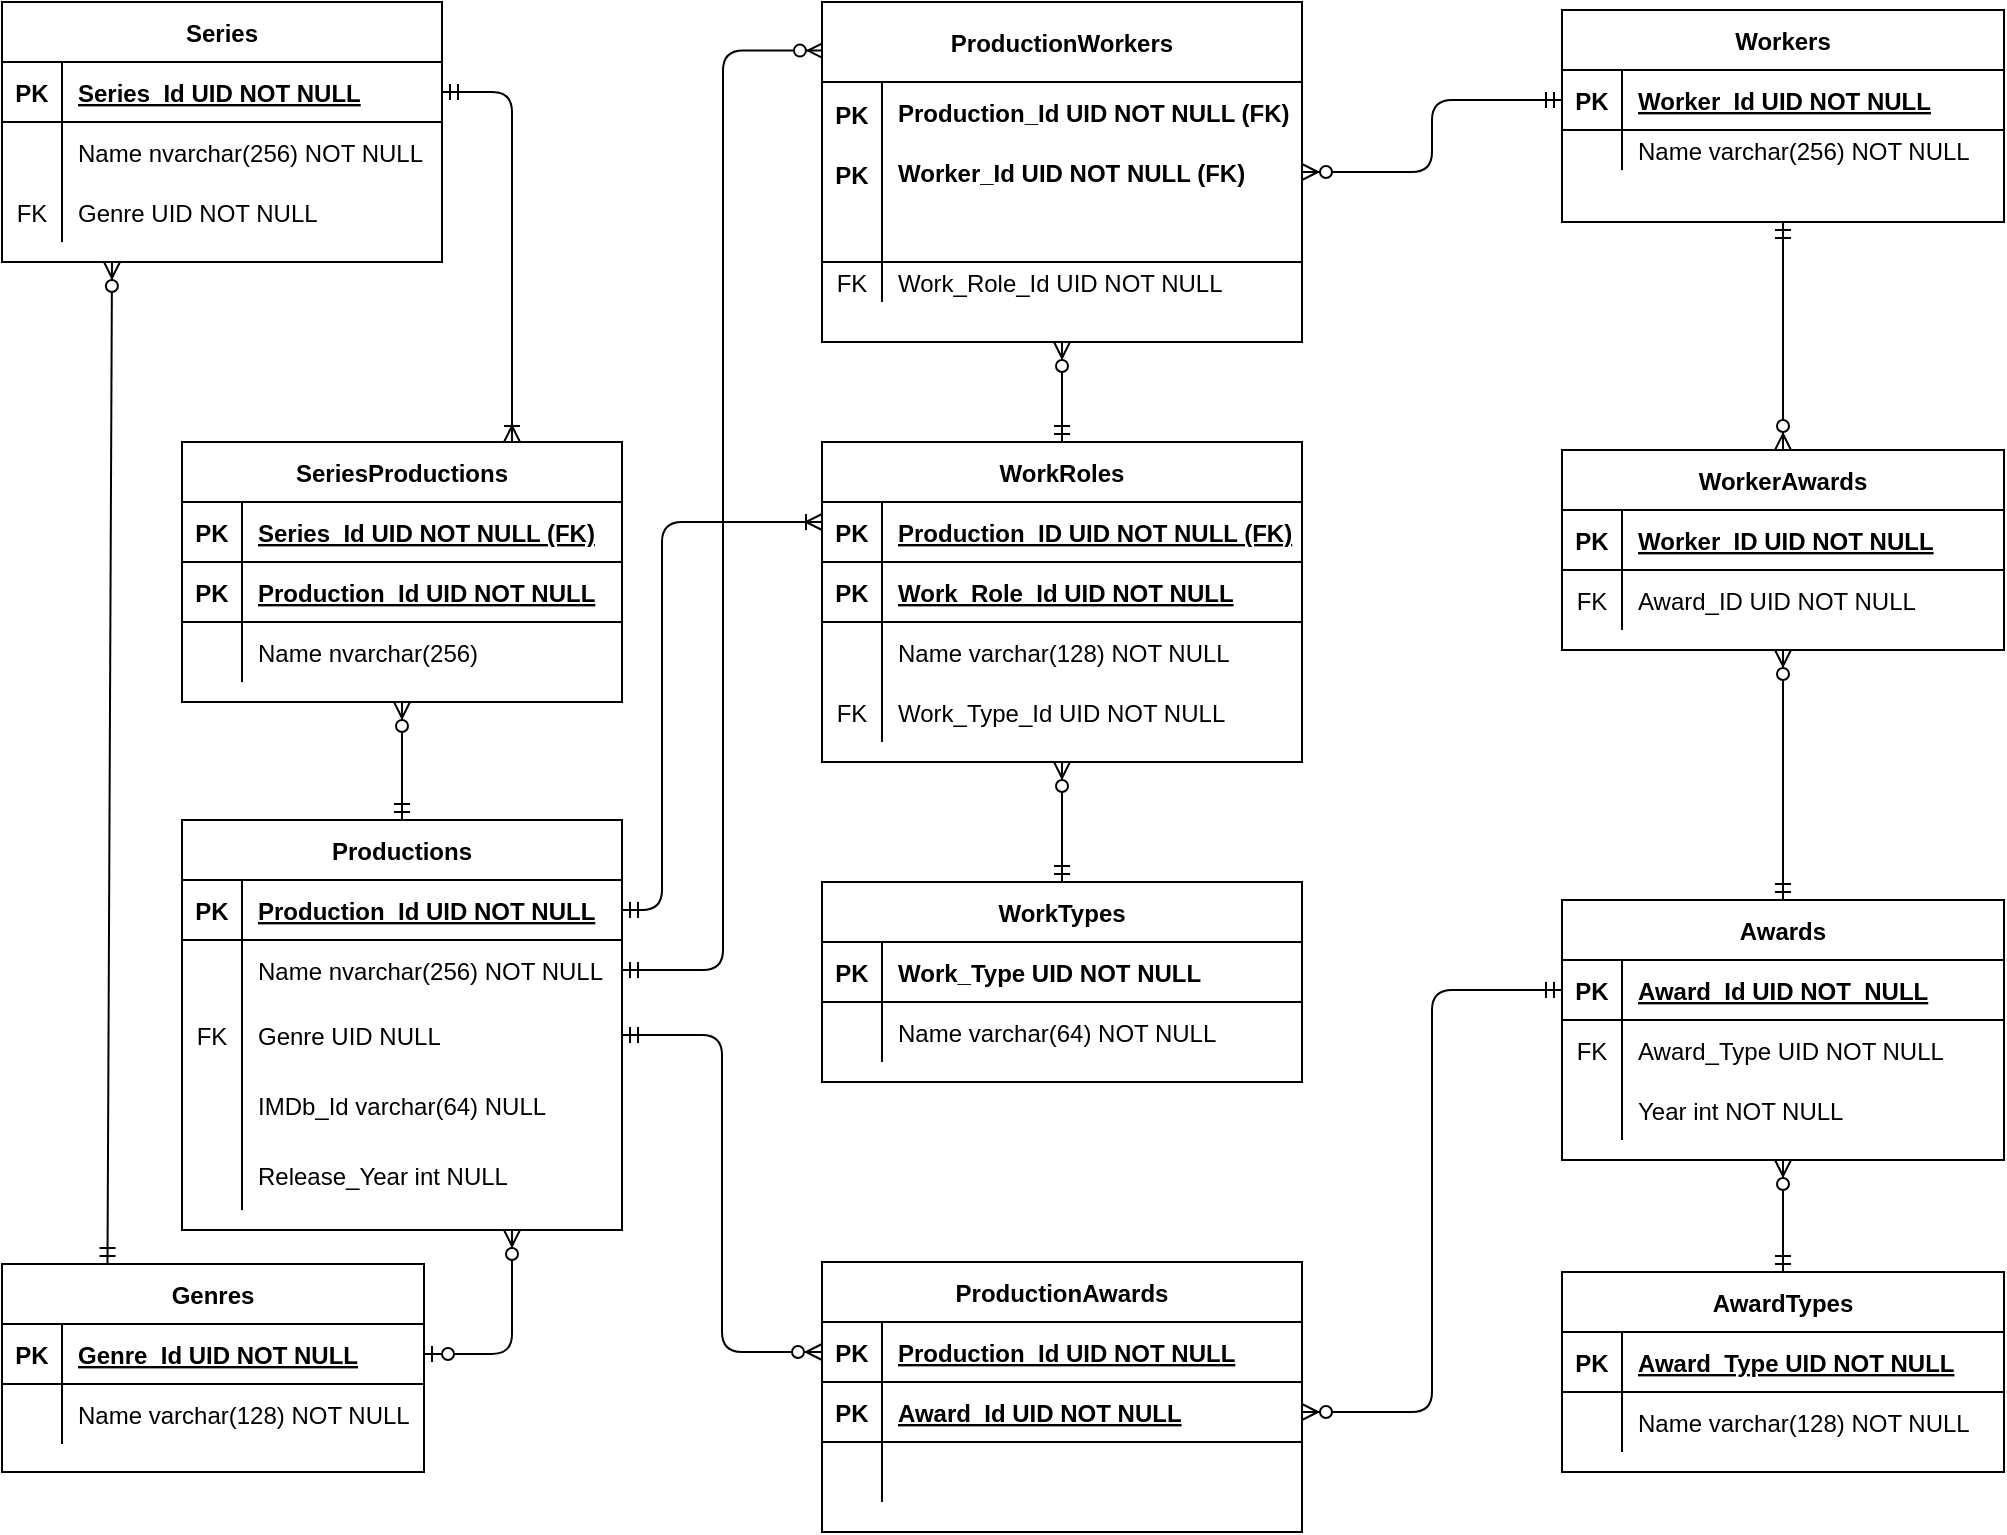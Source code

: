 <mxfile version="14.6.6" type="device"><diagram id="R2lEEEUBdFMjLlhIrx00" name="Page-1"><mxGraphModel dx="2102" dy="1565" grid="1" gridSize="10" guides="1" tooltips="1" connect="1" arrows="1" fold="1" page="1" pageScale="1" pageWidth="1100" pageHeight="850" math="0" shadow="0" extFonts="Permanent Marker^https://fonts.googleapis.com/css?family=Permanent+Marker"><root><mxCell id="0"/><mxCell id="1" parent="0"/><mxCell id="TgD981kMTuh3crbagjKc-115" value="" style="edgeStyle=elbowEdgeStyle;fontSize=12;html=1;endArrow=ERzeroToMany;startArrow=ERmandOne;entryX=0;entryY=0.5;entryDx=0;entryDy=0;exitX=1;exitY=0.5;exitDx=0;exitDy=0;" parent="1" source="su5juvThF56IEnqi9XUk-22" target="su5juvThF56IEnqi9XUk-52" edge="1"><mxGeometry width="100" height="100" relative="1" as="geometry"><mxPoint x="-710" y="-220" as="sourcePoint"/><mxPoint x="-610" y="-320" as="targetPoint"/><Array as="points"><mxPoint x="-690" y="-190"/></Array></mxGeometry></mxCell><mxCell id="TgD981kMTuh3crbagjKc-126" value="" style="edgeStyle=elbowEdgeStyle;fontSize=12;html=1;endArrow=ERzeroToMany;startArrow=ERmandOne;entryX=1;entryY=0.5;entryDx=0;entryDy=0;exitX=0;exitY=0.5;exitDx=0;exitDy=0;" parent="1" source="su5juvThF56IEnqi9XUk-100" target="su5juvThF56IEnqi9XUk-37" edge="1"><mxGeometry width="100" height="100" relative="1" as="geometry"><mxPoint x="-630" y="-330" as="sourcePoint"/><mxPoint x="-530" y="-430" as="targetPoint"/></mxGeometry></mxCell><mxCell id="TgD981kMTuh3crbagjKc-133" value="" style="edgeStyle=elbowEdgeStyle;fontSize=12;html=1;endArrow=ERzeroToMany;startArrow=ERmandOne;exitX=1;exitY=0.5;exitDx=0;exitDy=0;entryX=0.004;entryY=0.143;entryDx=0;entryDy=0;entryPerimeter=0;" parent="1" source="su5juvThF56IEnqi9XUk-19" target="su5juvThF56IEnqi9XUk-30" edge="1"><mxGeometry width="100" height="100" relative="1" as="geometry"><mxPoint x="-720" y="-380" as="sourcePoint"/><mxPoint x="-540" y="-730" as="targetPoint"/></mxGeometry></mxCell><mxCell id="SEBin3_Tygr9_wTPLEtY-6" value="" style="edgeStyle=orthogonalEdgeStyle;fontSize=12;html=1;endArrow=ERzeroToMany;startArrow=ERmandOne;exitX=0;exitY=0.5;exitDx=0;exitDy=0;entryX=1;entryY=0.5;entryDx=0;entryDy=0;" parent="1" source="su5juvThF56IEnqi9XUk-87" target="TgD981kMTuh3crbagjKc-116" edge="1"><mxGeometry width="100" height="100" relative="1" as="geometry"><mxPoint x="-490" y="-430" as="sourcePoint"/><mxPoint x="-360" y="-120" as="targetPoint"/></mxGeometry></mxCell><mxCell id="SEBin3_Tygr9_wTPLEtY-9" value="" style="group" parent="1" vertex="1" connectable="0"><mxGeometry x="-640" y="-780" width="240" height="765" as="geometry"/></mxCell><mxCell id="su5juvThF56IEnqi9XUk-51" value="ProductionAwards" style="shape=table;startSize=30;container=1;collapsible=1;childLayout=tableLayout;fixedRows=1;rowLines=0;fontStyle=1;align=center;resizeLast=1;" parent="SEBin3_Tygr9_wTPLEtY-9" vertex="1"><mxGeometry y="630" width="240" height="135" as="geometry"/></mxCell><mxCell id="su5juvThF56IEnqi9XUk-52" value="" style="shape=partialRectangle;collapsible=0;dropTarget=0;pointerEvents=0;fillColor=none;top=0;left=0;bottom=1;right=0;points=[[0,0.5],[1,0.5]];portConstraint=eastwest;" parent="su5juvThF56IEnqi9XUk-51" vertex="1"><mxGeometry y="30" width="240" height="30" as="geometry"/></mxCell><mxCell id="su5juvThF56IEnqi9XUk-53" value="PK" style="shape=partialRectangle;connectable=0;fillColor=none;top=0;left=0;bottom=0;right=0;fontStyle=1;overflow=hidden;" parent="su5juvThF56IEnqi9XUk-52" vertex="1"><mxGeometry width="30" height="30" as="geometry"/></mxCell><mxCell id="su5juvThF56IEnqi9XUk-54" value="Production_Id UID NOT NULL" style="shape=partialRectangle;connectable=0;fillColor=none;top=0;left=0;bottom=0;right=0;align=left;spacingLeft=6;fontStyle=5;overflow=hidden;" parent="su5juvThF56IEnqi9XUk-52" vertex="1"><mxGeometry x="30" width="210" height="30" as="geometry"/></mxCell><mxCell id="TgD981kMTuh3crbagjKc-116" value="" style="shape=partialRectangle;collapsible=0;dropTarget=0;pointerEvents=0;fillColor=none;top=0;left=0;bottom=1;right=0;points=[[0,0.5],[1,0.5]];portConstraint=eastwest;" parent="su5juvThF56IEnqi9XUk-51" vertex="1"><mxGeometry y="60" width="240" height="30" as="geometry"/></mxCell><mxCell id="TgD981kMTuh3crbagjKc-117" value="PK" style="shape=partialRectangle;connectable=0;fillColor=none;top=0;left=0;bottom=0;right=0;fontStyle=1;overflow=hidden;" parent="TgD981kMTuh3crbagjKc-116" vertex="1"><mxGeometry width="30" height="30" as="geometry"/></mxCell><mxCell id="TgD981kMTuh3crbagjKc-118" value="Award_Id UID NOT NULL" style="shape=partialRectangle;connectable=0;fillColor=none;top=0;left=0;bottom=0;right=0;align=left;spacingLeft=6;fontStyle=5;overflow=hidden;" parent="TgD981kMTuh3crbagjKc-116" vertex="1"><mxGeometry x="30" width="210" height="30" as="geometry"/></mxCell><mxCell id="su5juvThF56IEnqi9XUk-61" value="" style="shape=partialRectangle;collapsible=0;dropTarget=0;pointerEvents=0;fillColor=none;top=0;left=0;bottom=0;right=0;points=[[0,0.5],[1,0.5]];portConstraint=eastwest;" parent="su5juvThF56IEnqi9XUk-51" vertex="1"><mxGeometry y="90" width="240" height="30" as="geometry"/></mxCell><mxCell id="su5juvThF56IEnqi9XUk-62" value="" style="shape=partialRectangle;connectable=0;fillColor=none;top=0;left=0;bottom=0;right=0;editable=1;overflow=hidden;" parent="su5juvThF56IEnqi9XUk-61" vertex="1"><mxGeometry width="30" height="30" as="geometry"/></mxCell><mxCell id="su5juvThF56IEnqi9XUk-63" value="" style="shape=partialRectangle;connectable=0;fillColor=none;top=0;left=0;bottom=0;right=0;align=left;spacingLeft=6;overflow=hidden;" parent="su5juvThF56IEnqi9XUk-61" vertex="1"><mxGeometry x="30" width="210" height="30" as="geometry"/></mxCell><mxCell id="su5juvThF56IEnqi9XUk-112" value="WorkTypes" style="shape=table;startSize=30;container=1;collapsible=1;childLayout=tableLayout;fixedRows=1;rowLines=0;fontStyle=1;align=center;resizeLast=1;" parent="SEBin3_Tygr9_wTPLEtY-9" vertex="1"><mxGeometry y="440" width="240" height="100" as="geometry"/></mxCell><mxCell id="su5juvThF56IEnqi9XUk-113" value="" style="shape=partialRectangle;collapsible=0;dropTarget=0;pointerEvents=0;fillColor=none;top=0;left=0;bottom=1;right=0;points=[[0,0.5],[1,0.5]];portConstraint=eastwest;" parent="su5juvThF56IEnqi9XUk-112" vertex="1"><mxGeometry y="30" width="240" height="30" as="geometry"/></mxCell><mxCell id="su5juvThF56IEnqi9XUk-114" value="PK" style="shape=partialRectangle;connectable=0;fillColor=none;top=0;left=0;bottom=0;right=0;fontStyle=1;overflow=hidden;" parent="su5juvThF56IEnqi9XUk-113" vertex="1"><mxGeometry width="30" height="30" as="geometry"/></mxCell><mxCell id="su5juvThF56IEnqi9XUk-115" value="Work_Type UID NOT NULL" style="shape=partialRectangle;connectable=0;fillColor=none;top=0;left=0;bottom=0;right=0;align=left;spacingLeft=6;fontStyle=1;overflow=hidden;" parent="su5juvThF56IEnqi9XUk-113" vertex="1"><mxGeometry x="30" width="210" height="30" as="geometry"/></mxCell><mxCell id="su5juvThF56IEnqi9XUk-116" value="" style="shape=partialRectangle;collapsible=0;dropTarget=0;pointerEvents=0;fillColor=none;top=0;left=0;bottom=0;right=0;points=[[0,0.5],[1,0.5]];portConstraint=eastwest;" parent="su5juvThF56IEnqi9XUk-112" vertex="1"><mxGeometry y="60" width="240" height="30" as="geometry"/></mxCell><mxCell id="su5juvThF56IEnqi9XUk-117" value="" style="shape=partialRectangle;connectable=0;fillColor=none;top=0;left=0;bottom=0;right=0;editable=1;overflow=hidden;" parent="su5juvThF56IEnqi9XUk-116" vertex="1"><mxGeometry width="30" height="30" as="geometry"/></mxCell><mxCell id="su5juvThF56IEnqi9XUk-118" value="Name varchar(64) NOT NULL" style="shape=partialRectangle;connectable=0;fillColor=none;top=0;left=0;bottom=0;right=0;align=left;spacingLeft=6;overflow=hidden;" parent="su5juvThF56IEnqi9XUk-116" vertex="1"><mxGeometry x="30" width="210" height="30" as="geometry"/></mxCell><mxCell id="su5juvThF56IEnqi9XUk-30" value="ProductionWorkers" style="shape=table;startSize=40;container=1;collapsible=1;childLayout=tableLayout;fixedRows=1;rowLines=0;fontStyle=1;align=center;resizeLast=1;" parent="SEBin3_Tygr9_wTPLEtY-9" vertex="1"><mxGeometry width="240" height="170" as="geometry"/></mxCell><mxCell id="su5juvThF56IEnqi9XUk-34" value="" style="shape=partialRectangle;collapsible=0;dropTarget=0;pointerEvents=0;top=0;left=0;bottom=0;right=0;points=[[0,0.5],[1,0.5]];portConstraint=eastwest;perimeterSpacing=9;fillColor=none;" parent="su5juvThF56IEnqi9XUk-30" vertex="1"><mxGeometry y="40" width="240" height="30" as="geometry"/></mxCell><mxCell id="su5juvThF56IEnqi9XUk-35" value="" style="shape=partialRectangle;connectable=0;fillColor=none;top=0;left=0;bottom=0;right=0;editable=1;overflow=hidden;" parent="su5juvThF56IEnqi9XUk-34" vertex="1"><mxGeometry width="30" height="30" as="geometry"/></mxCell><mxCell id="su5juvThF56IEnqi9XUk-36" value="Production_Id UID NOT NULL (FK)" style="shape=partialRectangle;connectable=0;fillColor=none;top=0;left=0;bottom=0;right=0;align=left;spacingLeft=6;overflow=hidden;perimeterSpacing=15;fontStyle=1;strokeWidth=12;shadow=0;" parent="su5juvThF56IEnqi9XUk-34" vertex="1"><mxGeometry x="30" width="210" height="30" as="geometry"/></mxCell><mxCell id="su5juvThF56IEnqi9XUk-37" value="" style="shape=partialRectangle;collapsible=0;dropTarget=0;pointerEvents=0;fillColor=none;top=0;left=0;bottom=0;right=0;points=[[0,0.5],[1,0.5]];portConstraint=eastwest;" parent="su5juvThF56IEnqi9XUk-30" vertex="1"><mxGeometry y="70" width="240" height="30" as="geometry"/></mxCell><mxCell id="su5juvThF56IEnqi9XUk-38" value="" style="shape=partialRectangle;connectable=0;fillColor=none;top=0;left=0;bottom=0;right=0;editable=1;overflow=hidden;" parent="su5juvThF56IEnqi9XUk-37" vertex="1"><mxGeometry width="30" height="30" as="geometry"/></mxCell><mxCell id="su5juvThF56IEnqi9XUk-39" value="Worker_Id UID NOT NULL (FK)" style="shape=partialRectangle;connectable=0;fillColor=none;top=0;left=0;bottom=0;right=0;align=left;spacingLeft=6;overflow=hidden;fontStyle=1" parent="su5juvThF56IEnqi9XUk-37" vertex="1"><mxGeometry x="30" width="210" height="30" as="geometry"/></mxCell><mxCell id="su5juvThF56IEnqi9XUk-31" value="" style="shape=partialRectangle;collapsible=0;dropTarget=0;pointerEvents=0;fillColor=none;top=0;left=0;bottom=1;right=0;points=[[0,0.5],[1,0.5]];portConstraint=eastwest;" parent="su5juvThF56IEnqi9XUk-30" vertex="1"><mxGeometry y="100" width="240" height="30" as="geometry"/></mxCell><mxCell id="su5juvThF56IEnqi9XUk-32" value="" style="shape=partialRectangle;connectable=0;fillColor=none;top=0;left=0;bottom=0;right=0;fontStyle=1;overflow=hidden;" parent="su5juvThF56IEnqi9XUk-31" vertex="1"><mxGeometry width="30" height="30" as="geometry"/></mxCell><mxCell id="su5juvThF56IEnqi9XUk-33" value="" style="shape=partialRectangle;connectable=0;fillColor=none;top=0;left=0;bottom=0;right=0;align=left;spacingLeft=6;fontStyle=1;overflow=hidden;" parent="su5juvThF56IEnqi9XUk-31" vertex="1"><mxGeometry x="30" width="210" height="30" as="geometry"/></mxCell><mxCell id="su5juvThF56IEnqi9XUk-40" value="" style="shape=partialRectangle;collapsible=0;dropTarget=0;pointerEvents=0;fillColor=none;top=0;left=0;bottom=0;right=0;points=[[0,0.5],[1,0.5]];portConstraint=eastwest;" parent="su5juvThF56IEnqi9XUk-30" vertex="1"><mxGeometry y="130" width="240" height="20" as="geometry"/></mxCell><mxCell id="su5juvThF56IEnqi9XUk-41" value="FK" style="shape=partialRectangle;connectable=0;fillColor=none;top=0;left=0;bottom=0;right=0;editable=1;overflow=hidden;" parent="su5juvThF56IEnqi9XUk-40" vertex="1"><mxGeometry width="30" height="20" as="geometry"/></mxCell><mxCell id="su5juvThF56IEnqi9XUk-42" value="Work_Role_Id UID NOT NULL" style="shape=partialRectangle;connectable=0;fillColor=none;top=0;left=0;bottom=0;right=0;align=left;spacingLeft=6;overflow=hidden;" parent="su5juvThF56IEnqi9XUk-40" vertex="1"><mxGeometry x="30" width="210" height="20" as="geometry"/></mxCell><mxCell id="TgD981kMTuh3crbagjKc-20" value="PK" style="shape=partialRectangle;connectable=0;fillColor=none;top=0;left=0;bottom=0;right=0;fontStyle=1;overflow=hidden;" parent="SEBin3_Tygr9_wTPLEtY-9" vertex="1"><mxGeometry y="41" width="30" height="30" as="geometry"/></mxCell><mxCell id="TgD981kMTuh3crbagjKc-22" value="PK" style="shape=partialRectangle;connectable=0;fillColor=none;top=0;left=0;bottom=0;right=0;fontStyle=1;overflow=hidden;" parent="SEBin3_Tygr9_wTPLEtY-9" vertex="1"><mxGeometry y="71" width="30" height="30" as="geometry"/></mxCell><mxCell id="TgD981kMTuh3crbagjKc-89" value="WorkRoles" style="shape=table;startSize=30;container=1;collapsible=1;childLayout=tableLayout;fixedRows=1;rowLines=0;fontStyle=1;align=center;resizeLast=1;shadow=0;sketch=0;strokeColor=#000000;strokeWidth=1;fillColor=none;" parent="SEBin3_Tygr9_wTPLEtY-9" vertex="1"><mxGeometry y="220" width="240" height="160" as="geometry"/></mxCell><mxCell id="TgD981kMTuh3crbagjKc-90" value="" style="shape=partialRectangle;collapsible=0;dropTarget=0;pointerEvents=0;fillColor=none;top=0;left=0;bottom=1;right=0;points=[[0,0.5],[1,0.5]];portConstraint=eastwest;" parent="TgD981kMTuh3crbagjKc-89" vertex="1"><mxGeometry y="30" width="240" height="30" as="geometry"/></mxCell><mxCell id="TgD981kMTuh3crbagjKc-91" value="PK" style="shape=partialRectangle;connectable=0;fillColor=none;top=0;left=0;bottom=0;right=0;fontStyle=1;overflow=hidden;" parent="TgD981kMTuh3crbagjKc-90" vertex="1"><mxGeometry width="30" height="30" as="geometry"/></mxCell><mxCell id="TgD981kMTuh3crbagjKc-92" value="Production_ID UID NOT NULL (FK)" style="shape=partialRectangle;connectable=0;fillColor=none;top=0;left=0;bottom=0;right=0;align=left;spacingLeft=6;fontStyle=5;overflow=hidden;" parent="TgD981kMTuh3crbagjKc-90" vertex="1"><mxGeometry x="30" width="210" height="30" as="geometry"/></mxCell><mxCell id="SEBin3_Tygr9_wTPLEtY-21" value="" style="shape=partialRectangle;collapsible=0;dropTarget=0;pointerEvents=0;fillColor=none;top=0;left=0;bottom=1;right=0;points=[[0,0.5],[1,0.5]];portConstraint=eastwest;" parent="TgD981kMTuh3crbagjKc-89" vertex="1"><mxGeometry y="60" width="240" height="30" as="geometry"/></mxCell><mxCell id="SEBin3_Tygr9_wTPLEtY-22" value="PK" style="shape=partialRectangle;connectable=0;fillColor=none;top=0;left=0;bottom=0;right=0;fontStyle=1;overflow=hidden;" parent="SEBin3_Tygr9_wTPLEtY-21" vertex="1"><mxGeometry width="30" height="30" as="geometry"/></mxCell><mxCell id="SEBin3_Tygr9_wTPLEtY-23" value="Work_Role_Id UID NOT NULL" style="shape=partialRectangle;connectable=0;fillColor=none;top=0;left=0;bottom=0;right=0;align=left;spacingLeft=6;fontStyle=5;overflow=hidden;" parent="SEBin3_Tygr9_wTPLEtY-21" vertex="1"><mxGeometry x="30" width="210" height="30" as="geometry"/></mxCell><mxCell id="TgD981kMTuh3crbagjKc-93" value="" style="shape=partialRectangle;collapsible=0;dropTarget=0;pointerEvents=0;fillColor=none;top=0;left=0;bottom=0;right=0;points=[[0,0.5],[1,0.5]];portConstraint=eastwest;" parent="TgD981kMTuh3crbagjKc-89" vertex="1"><mxGeometry y="90" width="240" height="30" as="geometry"/></mxCell><mxCell id="TgD981kMTuh3crbagjKc-94" value="" style="shape=partialRectangle;connectable=0;fillColor=none;top=0;left=0;bottom=0;right=0;editable=1;overflow=hidden;" parent="TgD981kMTuh3crbagjKc-93" vertex="1"><mxGeometry width="30" height="30" as="geometry"/></mxCell><mxCell id="TgD981kMTuh3crbagjKc-95" value="Name varchar(128) NOT NULL" style="shape=partialRectangle;connectable=0;fillColor=none;top=0;left=0;bottom=0;right=0;align=left;spacingLeft=6;overflow=hidden;" parent="TgD981kMTuh3crbagjKc-93" vertex="1"><mxGeometry x="30" width="210" height="30" as="geometry"/></mxCell><mxCell id="SEBin3_Tygr9_wTPLEtY-42" value="" style="shape=partialRectangle;collapsible=0;dropTarget=0;pointerEvents=0;fillColor=none;top=0;left=0;bottom=0;right=0;points=[[0,0.5],[1,0.5]];portConstraint=eastwest;" parent="TgD981kMTuh3crbagjKc-89" vertex="1"><mxGeometry y="120" width="240" height="30" as="geometry"/></mxCell><mxCell id="SEBin3_Tygr9_wTPLEtY-43" value="FK" style="shape=partialRectangle;connectable=0;fillColor=none;top=0;left=0;bottom=0;right=0;editable=1;overflow=hidden;" parent="SEBin3_Tygr9_wTPLEtY-42" vertex="1"><mxGeometry width="30" height="30" as="geometry"/></mxCell><mxCell id="SEBin3_Tygr9_wTPLEtY-44" value="Work_Type_Id UID NOT NULL" style="shape=partialRectangle;connectable=0;fillColor=none;top=0;left=0;bottom=0;right=0;align=left;spacingLeft=6;overflow=hidden;" parent="SEBin3_Tygr9_wTPLEtY-42" vertex="1"><mxGeometry x="30" width="210" height="30" as="geometry"/></mxCell><mxCell id="TgD981kMTuh3crbagjKc-125" value="" style="fontSize=12;html=1;endArrow=ERzeroToMany;startArrow=ERmandOne;entryX=0.5;entryY=1;entryDx=0;entryDy=0;exitX=0.5;exitY=0;exitDx=0;exitDy=0;" parent="SEBin3_Tygr9_wTPLEtY-9" source="su5juvThF56IEnqi9XUk-112" target="TgD981kMTuh3crbagjKc-89" edge="1"><mxGeometry width="100" height="100" relative="1" as="geometry"><mxPoint x="10" y="450" as="sourcePoint"/><mxPoint x="180" y="115" as="targetPoint"/></mxGeometry></mxCell><mxCell id="TgD981kMTuh3crbagjKc-127" value="" style="fontSize=12;html=1;endArrow=ERzeroToMany;startArrow=ERmandOne;entryX=0.5;entryY=1;entryDx=0;entryDy=0;exitX=0.5;exitY=0;exitDx=0;exitDy=0;" parent="SEBin3_Tygr9_wTPLEtY-9" source="TgD981kMTuh3crbagjKc-89" target="su5juvThF56IEnqi9XUk-30" edge="1"><mxGeometry width="100" height="100" relative="1" as="geometry"><mxPoint x="-90" y="450" as="sourcePoint"/><mxPoint x="10" y="350" as="targetPoint"/></mxGeometry></mxCell><mxCell id="su5juvThF56IEnqi9XUk-86" value="Awards" style="shape=table;startSize=30;container=1;collapsible=1;childLayout=tableLayout;fixedRows=1;rowLines=0;fontStyle=1;align=center;resizeLast=1;" parent="1" vertex="1"><mxGeometry x="-270" y="-331" width="221" height="130" as="geometry"/></mxCell><mxCell id="su5juvThF56IEnqi9XUk-87" value="" style="shape=partialRectangle;collapsible=0;dropTarget=0;pointerEvents=0;fillColor=none;top=0;left=0;bottom=1;right=0;points=[[0,0.5],[1,0.5]];portConstraint=eastwest;" parent="su5juvThF56IEnqi9XUk-86" vertex="1"><mxGeometry y="30" width="221" height="30" as="geometry"/></mxCell><mxCell id="su5juvThF56IEnqi9XUk-88" value="PK" style="shape=partialRectangle;connectable=0;fillColor=none;top=0;left=0;bottom=0;right=0;fontStyle=1;overflow=hidden;" parent="su5juvThF56IEnqi9XUk-87" vertex="1"><mxGeometry width="30" height="30" as="geometry"/></mxCell><mxCell id="su5juvThF56IEnqi9XUk-89" value="Award_Id UID NOT  NULL" style="shape=partialRectangle;connectable=0;fillColor=none;top=0;left=0;bottom=0;right=0;align=left;spacingLeft=6;fontStyle=5;overflow=hidden;" parent="su5juvThF56IEnqi9XUk-87" vertex="1"><mxGeometry x="30" width="191" height="30" as="geometry"/></mxCell><mxCell id="su5juvThF56IEnqi9XUk-90" value="" style="shape=partialRectangle;collapsible=0;dropTarget=0;pointerEvents=0;fillColor=none;top=0;left=0;bottom=0;right=0;points=[[0,0.5],[1,0.5]];portConstraint=eastwest;" parent="su5juvThF56IEnqi9XUk-86" vertex="1"><mxGeometry y="60" width="221" height="30" as="geometry"/></mxCell><mxCell id="su5juvThF56IEnqi9XUk-91" value="FK" style="shape=partialRectangle;connectable=0;fillColor=none;top=0;left=0;bottom=0;right=0;editable=1;overflow=hidden;" parent="su5juvThF56IEnqi9XUk-90" vertex="1"><mxGeometry width="30" height="30" as="geometry"/></mxCell><mxCell id="su5juvThF56IEnqi9XUk-92" value="Award_Type UID NOT NULL" style="shape=partialRectangle;connectable=0;fillColor=none;top=0;left=0;bottom=0;right=0;align=left;spacingLeft=6;overflow=hidden;" parent="su5juvThF56IEnqi9XUk-90" vertex="1"><mxGeometry x="30" width="191" height="30" as="geometry"/></mxCell><mxCell id="su5juvThF56IEnqi9XUk-93" value="" style="shape=partialRectangle;collapsible=0;dropTarget=0;pointerEvents=0;fillColor=none;top=0;left=0;bottom=0;right=0;points=[[0,0.5],[1,0.5]];portConstraint=eastwest;" parent="su5juvThF56IEnqi9XUk-86" vertex="1"><mxGeometry y="90" width="221" height="30" as="geometry"/></mxCell><mxCell id="su5juvThF56IEnqi9XUk-94" value="" style="shape=partialRectangle;connectable=0;fillColor=none;top=0;left=0;bottom=0;right=0;editable=1;overflow=hidden;" parent="su5juvThF56IEnqi9XUk-93" vertex="1"><mxGeometry width="30" height="30" as="geometry"/></mxCell><mxCell id="su5juvThF56IEnqi9XUk-95" value="Year int NOT NULL" style="shape=partialRectangle;connectable=0;fillColor=none;top=0;left=0;bottom=0;right=0;align=left;spacingLeft=6;overflow=hidden;" parent="su5juvThF56IEnqi9XUk-93" vertex="1"><mxGeometry x="30" width="191" height="30" as="geometry"/></mxCell><mxCell id="su5juvThF56IEnqi9XUk-99" value="Workers" style="shape=table;startSize=30;container=1;collapsible=1;childLayout=tableLayout;fixedRows=1;rowLines=0;fontStyle=1;align=center;resizeLast=1;" parent="1" vertex="1"><mxGeometry x="-270" y="-776" width="221" height="106" as="geometry"/></mxCell><mxCell id="su5juvThF56IEnqi9XUk-100" value="" style="shape=partialRectangle;collapsible=0;dropTarget=0;pointerEvents=0;fillColor=none;top=0;left=0;bottom=1;right=0;points=[[0,0.5],[1,0.5]];portConstraint=eastwest;" parent="su5juvThF56IEnqi9XUk-99" vertex="1"><mxGeometry y="30" width="221" height="30" as="geometry"/></mxCell><mxCell id="su5juvThF56IEnqi9XUk-101" value="PK" style="shape=partialRectangle;connectable=0;fillColor=none;top=0;left=0;bottom=0;right=0;fontStyle=1;overflow=hidden;" parent="su5juvThF56IEnqi9XUk-100" vertex="1"><mxGeometry width="30" height="30" as="geometry"/></mxCell><mxCell id="su5juvThF56IEnqi9XUk-102" value="Worker_Id UID NOT NULL" style="shape=partialRectangle;connectable=0;fillColor=none;top=0;left=0;bottom=0;right=0;align=left;spacingLeft=6;fontStyle=5;overflow=hidden;" parent="su5juvThF56IEnqi9XUk-100" vertex="1"><mxGeometry x="30" width="191" height="30" as="geometry"/></mxCell><mxCell id="su5juvThF56IEnqi9XUk-103" value="" style="shape=partialRectangle;collapsible=0;dropTarget=0;pointerEvents=0;fillColor=none;top=0;left=0;bottom=0;right=0;points=[[0,0.5],[1,0.5]];portConstraint=eastwest;" parent="su5juvThF56IEnqi9XUk-99" vertex="1"><mxGeometry y="60" width="221" height="20" as="geometry"/></mxCell><mxCell id="su5juvThF56IEnqi9XUk-104" value="" style="shape=partialRectangle;connectable=0;fillColor=none;top=0;left=0;bottom=0;right=0;editable=1;overflow=hidden;" parent="su5juvThF56IEnqi9XUk-103" vertex="1"><mxGeometry width="30" height="20" as="geometry"/></mxCell><mxCell id="su5juvThF56IEnqi9XUk-105" value="Name varchar(256) NOT NULL" style="shape=partialRectangle;connectable=0;fillColor=none;top=0;left=0;bottom=0;right=0;align=left;spacingLeft=6;overflow=hidden;" parent="su5juvThF56IEnqi9XUk-103" vertex="1"><mxGeometry x="30" width="191" height="20" as="geometry"/></mxCell><mxCell id="su5juvThF56IEnqi9XUk-125" value="AwardTypes" style="shape=table;startSize=30;container=1;collapsible=1;childLayout=tableLayout;fixedRows=1;rowLines=0;fontStyle=1;align=center;resizeLast=1;" parent="1" vertex="1"><mxGeometry x="-270" y="-145" width="221" height="100" as="geometry"/></mxCell><mxCell id="su5juvThF56IEnqi9XUk-126" value="" style="shape=partialRectangle;collapsible=0;dropTarget=0;pointerEvents=0;fillColor=none;top=0;left=0;bottom=1;right=0;points=[[0,0.5],[1,0.5]];portConstraint=eastwest;" parent="su5juvThF56IEnqi9XUk-125" vertex="1"><mxGeometry y="30" width="221" height="30" as="geometry"/></mxCell><mxCell id="su5juvThF56IEnqi9XUk-127" value="PK" style="shape=partialRectangle;connectable=0;fillColor=none;top=0;left=0;bottom=0;right=0;fontStyle=1;overflow=hidden;" parent="su5juvThF56IEnqi9XUk-126" vertex="1"><mxGeometry width="30" height="30" as="geometry"/></mxCell><mxCell id="su5juvThF56IEnqi9XUk-128" value="Award_Type UID NOT NULL" style="shape=partialRectangle;connectable=0;fillColor=none;top=0;left=0;bottom=0;right=0;align=left;spacingLeft=6;fontStyle=5;overflow=hidden;" parent="su5juvThF56IEnqi9XUk-126" vertex="1"><mxGeometry x="30" width="191" height="30" as="geometry"/></mxCell><mxCell id="su5juvThF56IEnqi9XUk-129" value="" style="shape=partialRectangle;collapsible=0;dropTarget=0;pointerEvents=0;fillColor=none;top=0;left=0;bottom=0;right=0;points=[[0,0.5],[1,0.5]];portConstraint=eastwest;" parent="su5juvThF56IEnqi9XUk-125" vertex="1"><mxGeometry y="60" width="221" height="30" as="geometry"/></mxCell><mxCell id="su5juvThF56IEnqi9XUk-130" value="" style="shape=partialRectangle;connectable=0;fillColor=none;top=0;left=0;bottom=0;right=0;editable=1;overflow=hidden;" parent="su5juvThF56IEnqi9XUk-129" vertex="1"><mxGeometry width="30" height="30" as="geometry"/></mxCell><mxCell id="su5juvThF56IEnqi9XUk-131" value="Name varchar(128) NOT NULL" style="shape=partialRectangle;connectable=0;fillColor=none;top=0;left=0;bottom=0;right=0;align=left;spacingLeft=6;overflow=hidden;" parent="su5juvThF56IEnqi9XUk-129" vertex="1"><mxGeometry x="30" width="191" height="30" as="geometry"/></mxCell><mxCell id="TgD981kMTuh3crbagjKc-76" value="WorkerAwards" style="shape=table;startSize=30;container=1;collapsible=1;childLayout=tableLayout;fixedRows=1;rowLines=0;fontStyle=1;align=center;resizeLast=1;shadow=0;sketch=0;strokeColor=#000000;strokeWidth=1;fillColor=none;" parent="1" vertex="1"><mxGeometry x="-270" y="-556" width="221" height="100" as="geometry"/></mxCell><mxCell id="TgD981kMTuh3crbagjKc-77" value="" style="shape=partialRectangle;collapsible=0;dropTarget=0;pointerEvents=0;fillColor=none;top=0;left=0;bottom=1;right=0;points=[[0,0.5],[1,0.5]];portConstraint=eastwest;" parent="TgD981kMTuh3crbagjKc-76" vertex="1"><mxGeometry y="30" width="221" height="30" as="geometry"/></mxCell><mxCell id="TgD981kMTuh3crbagjKc-78" value="PK" style="shape=partialRectangle;connectable=0;fillColor=none;top=0;left=0;bottom=0;right=0;fontStyle=1;overflow=hidden;" parent="TgD981kMTuh3crbagjKc-77" vertex="1"><mxGeometry width="30" height="30" as="geometry"/></mxCell><mxCell id="TgD981kMTuh3crbagjKc-79" value="Worker_ID UID NOT NULL" style="shape=partialRectangle;connectable=0;fillColor=none;top=0;left=0;bottom=0;right=0;align=left;spacingLeft=6;fontStyle=5;overflow=hidden;" parent="TgD981kMTuh3crbagjKc-77" vertex="1"><mxGeometry x="30" width="191" height="30" as="geometry"/></mxCell><mxCell id="TgD981kMTuh3crbagjKc-80" value="" style="shape=partialRectangle;collapsible=0;dropTarget=0;pointerEvents=0;fillColor=none;top=0;left=0;bottom=0;right=0;points=[[0,0.5],[1,0.5]];portConstraint=eastwest;" parent="TgD981kMTuh3crbagjKc-76" vertex="1"><mxGeometry y="60" width="221" height="30" as="geometry"/></mxCell><mxCell id="TgD981kMTuh3crbagjKc-81" value="FK" style="shape=partialRectangle;connectable=0;fillColor=none;top=0;left=0;bottom=0;right=0;editable=1;overflow=hidden;" parent="TgD981kMTuh3crbagjKc-80" vertex="1"><mxGeometry width="30" height="30" as="geometry"/></mxCell><mxCell id="TgD981kMTuh3crbagjKc-82" value="Award_ID UID NOT NULL" style="shape=partialRectangle;connectable=0;fillColor=none;top=0;left=0;bottom=0;right=0;align=left;spacingLeft=6;overflow=hidden;" parent="TgD981kMTuh3crbagjKc-80" vertex="1"><mxGeometry x="30" width="191" height="30" as="geometry"/></mxCell><mxCell id="SEBin3_Tygr9_wTPLEtY-1" value="" style="fontSize=12;html=1;endArrow=ERzeroToMany;startArrow=ERmandOne;entryX=0.5;entryY=0;entryDx=0;entryDy=0;exitX=0.5;exitY=1;exitDx=0;exitDy=0;" parent="1" source="su5juvThF56IEnqi9XUk-99" target="TgD981kMTuh3crbagjKc-76" edge="1"><mxGeometry x="-250" y="-776" width="100" height="100" as="geometry"><mxPoint x="-610" y="-416" as="sourcePoint"/><mxPoint x="-510" y="-516" as="targetPoint"/></mxGeometry></mxCell><mxCell id="SEBin3_Tygr9_wTPLEtY-4" value="" style="fontSize=12;html=1;endArrow=ERzeroToMany;startArrow=ERmandOne;entryX=0.5;entryY=1;entryDx=0;entryDy=0;exitX=0.5;exitY=0;exitDx=0;exitDy=0;" parent="1" source="su5juvThF56IEnqi9XUk-86" target="TgD981kMTuh3crbagjKc-76" edge="1"><mxGeometry x="-250" y="-776" width="100" height="100" as="geometry"><mxPoint x="-610" y="-326" as="sourcePoint"/><mxPoint x="-510" y="-426" as="targetPoint"/></mxGeometry></mxCell><mxCell id="SEBin3_Tygr9_wTPLEtY-5" value="" style="fontSize=12;html=1;endArrow=ERzeroToMany;startArrow=ERmandOne;exitX=0.5;exitY=0;exitDx=0;exitDy=0;entryX=0.5;entryY=1;entryDx=0;entryDy=0;" parent="1" source="su5juvThF56IEnqi9XUk-125" target="su5juvThF56IEnqi9XUk-86" edge="1"><mxGeometry x="-250" y="-776" width="100" height="100" as="geometry"><mxPoint x="-240" y="-116" as="sourcePoint"/><mxPoint x="-220" y="-203" as="targetPoint"/></mxGeometry></mxCell><mxCell id="su5juvThF56IEnqi9XUk-2" value="Series" style="shape=table;startSize=30;container=1;collapsible=1;childLayout=tableLayout;fixedRows=1;rowLines=0;fontStyle=1;align=center;resizeLast=1;" parent="1" vertex="1"><mxGeometry x="-1050" y="-780" width="220" height="130" as="geometry"/></mxCell><mxCell id="su5juvThF56IEnqi9XUk-3" value="" style="shape=partialRectangle;collapsible=0;dropTarget=0;pointerEvents=0;fillColor=none;top=0;left=0;bottom=1;right=0;points=[[0,0.5],[1,0.5]];portConstraint=eastwest;" parent="su5juvThF56IEnqi9XUk-2" vertex="1"><mxGeometry y="30" width="220" height="30" as="geometry"/></mxCell><mxCell id="su5juvThF56IEnqi9XUk-4" value="PK" style="shape=partialRectangle;connectable=0;fillColor=none;top=0;left=0;bottom=0;right=0;fontStyle=1;overflow=hidden;" parent="su5juvThF56IEnqi9XUk-3" vertex="1"><mxGeometry width="30" height="30" as="geometry"/></mxCell><mxCell id="su5juvThF56IEnqi9XUk-5" value="Series_Id UID NOT NULL" style="shape=partialRectangle;connectable=0;fillColor=none;top=0;left=0;bottom=0;right=0;align=left;spacingLeft=6;fontStyle=5;overflow=hidden;" parent="su5juvThF56IEnqi9XUk-3" vertex="1"><mxGeometry x="30" width="190" height="30" as="geometry"/></mxCell><mxCell id="su5juvThF56IEnqi9XUk-6" value="" style="shape=partialRectangle;collapsible=0;dropTarget=0;pointerEvents=0;fillColor=none;top=0;left=0;bottom=0;right=0;points=[[0,0.5],[1,0.5]];portConstraint=eastwest;" parent="su5juvThF56IEnqi9XUk-2" vertex="1"><mxGeometry y="60" width="220" height="30" as="geometry"/></mxCell><mxCell id="su5juvThF56IEnqi9XUk-7" value="" style="shape=partialRectangle;connectable=0;fillColor=none;top=0;left=0;bottom=0;right=0;editable=1;overflow=hidden;" parent="su5juvThF56IEnqi9XUk-6" vertex="1"><mxGeometry width="30" height="30" as="geometry"/></mxCell><mxCell id="su5juvThF56IEnqi9XUk-8" value="Name nvarchar(256) NOT NULL" style="shape=partialRectangle;connectable=0;fillColor=none;top=0;left=0;bottom=0;right=0;align=left;spacingLeft=6;overflow=hidden;" parent="su5juvThF56IEnqi9XUk-6" vertex="1"><mxGeometry x="30" width="190" height="30" as="geometry"/></mxCell><mxCell id="su5juvThF56IEnqi9XUk-9" value="" style="shape=partialRectangle;collapsible=0;dropTarget=0;pointerEvents=0;fillColor=none;top=0;left=0;bottom=0;right=0;points=[[0,0.5],[1,0.5]];portConstraint=eastwest;" parent="su5juvThF56IEnqi9XUk-2" vertex="1"><mxGeometry y="90" width="220" height="30" as="geometry"/></mxCell><mxCell id="su5juvThF56IEnqi9XUk-10" value="FK" style="shape=partialRectangle;connectable=0;fillColor=none;top=0;left=0;bottom=0;right=0;editable=1;overflow=hidden;" parent="su5juvThF56IEnqi9XUk-9" vertex="1"><mxGeometry width="30" height="30" as="geometry"/></mxCell><mxCell id="su5juvThF56IEnqi9XUk-11" value="Genre UID NOT NULL" style="shape=partialRectangle;connectable=0;fillColor=none;top=0;left=0;bottom=0;right=0;align=left;spacingLeft=6;overflow=hidden;" parent="su5juvThF56IEnqi9XUk-9" vertex="1"><mxGeometry x="30" width="190" height="30" as="geometry"/></mxCell><mxCell id="su5juvThF56IEnqi9XUk-15" value="Productions" style="shape=table;startSize=30;container=1;collapsible=1;childLayout=tableLayout;fixedRows=1;rowLines=0;fontStyle=1;align=center;resizeLast=1;" parent="1" vertex="1"><mxGeometry x="-960" y="-371" width="220" height="205" as="geometry"/></mxCell><mxCell id="su5juvThF56IEnqi9XUk-16" value="" style="shape=partialRectangle;collapsible=0;dropTarget=0;pointerEvents=0;fillColor=none;top=0;left=0;bottom=1;right=0;points=[[0,0.5],[1,0.5]];portConstraint=eastwest;" parent="su5juvThF56IEnqi9XUk-15" vertex="1"><mxGeometry y="30" width="220" height="30" as="geometry"/></mxCell><mxCell id="su5juvThF56IEnqi9XUk-17" value="PK" style="shape=partialRectangle;connectable=0;fillColor=none;top=0;left=0;bottom=0;right=0;fontStyle=1;overflow=hidden;" parent="su5juvThF56IEnqi9XUk-16" vertex="1"><mxGeometry width="30" height="30" as="geometry"/></mxCell><mxCell id="su5juvThF56IEnqi9XUk-18" value="Production_Id UID NOT NULL" style="shape=partialRectangle;connectable=0;fillColor=none;top=0;left=0;bottom=0;right=0;align=left;spacingLeft=6;fontStyle=5;overflow=hidden;" parent="su5juvThF56IEnqi9XUk-16" vertex="1"><mxGeometry x="30" width="190" height="30" as="geometry"/></mxCell><mxCell id="su5juvThF56IEnqi9XUk-19" value="" style="shape=partialRectangle;collapsible=0;dropTarget=0;pointerEvents=0;fillColor=none;top=0;left=0;bottom=0;right=0;points=[[0,0.5],[1,0.5]];portConstraint=eastwest;" parent="su5juvThF56IEnqi9XUk-15" vertex="1"><mxGeometry y="60" width="220" height="30" as="geometry"/></mxCell><mxCell id="su5juvThF56IEnqi9XUk-20" value="" style="shape=partialRectangle;connectable=0;fillColor=none;top=0;left=0;bottom=0;right=0;editable=1;overflow=hidden;" parent="su5juvThF56IEnqi9XUk-19" vertex="1"><mxGeometry width="30" height="30" as="geometry"/></mxCell><mxCell id="su5juvThF56IEnqi9XUk-21" value="Name nvarchar(256) NOT NULL" style="shape=partialRectangle;connectable=0;fillColor=none;top=0;left=0;bottom=0;right=0;align=left;spacingLeft=6;overflow=hidden;" parent="su5juvThF56IEnqi9XUk-19" vertex="1"><mxGeometry x="30" width="190" height="30" as="geometry"/></mxCell><mxCell id="su5juvThF56IEnqi9XUk-22" value="" style="shape=partialRectangle;collapsible=0;dropTarget=0;pointerEvents=0;fillColor=none;top=0;left=0;bottom=0;right=0;points=[[0,0.5],[1,0.5]];portConstraint=eastwest;" parent="su5juvThF56IEnqi9XUk-15" vertex="1"><mxGeometry y="90" width="220" height="35" as="geometry"/></mxCell><mxCell id="su5juvThF56IEnqi9XUk-23" value="FK" style="shape=partialRectangle;connectable=0;fillColor=none;top=0;left=0;bottom=0;right=0;editable=1;overflow=hidden;" parent="su5juvThF56IEnqi9XUk-22" vertex="1"><mxGeometry width="30" height="35" as="geometry"/></mxCell><mxCell id="su5juvThF56IEnqi9XUk-24" value="Genre UID NULL " style="shape=partialRectangle;connectable=0;fillColor=none;top=0;left=0;bottom=0;right=0;align=left;spacingLeft=6;overflow=hidden;" parent="su5juvThF56IEnqi9XUk-22" vertex="1"><mxGeometry x="30" width="190" height="35" as="geometry"/></mxCell><mxCell id="L9M4jYTiv2CuTC9Fp-4A-1" value="" style="shape=partialRectangle;collapsible=0;dropTarget=0;pointerEvents=0;fillColor=none;top=0;left=0;bottom=0;right=0;points=[[0,0.5],[1,0.5]];portConstraint=eastwest;" parent="su5juvThF56IEnqi9XUk-15" vertex="1"><mxGeometry y="125" width="220" height="35" as="geometry"/></mxCell><mxCell id="L9M4jYTiv2CuTC9Fp-4A-2" value="" style="shape=partialRectangle;connectable=0;fillColor=none;top=0;left=0;bottom=0;right=0;editable=1;overflow=hidden;" parent="L9M4jYTiv2CuTC9Fp-4A-1" vertex="1"><mxGeometry width="30" height="35" as="geometry"/></mxCell><mxCell id="L9M4jYTiv2CuTC9Fp-4A-3" value="IMDb_Id varchar(64) NULL" style="shape=partialRectangle;connectable=0;fillColor=none;top=0;left=0;bottom=0;right=0;align=left;spacingLeft=6;overflow=hidden;" parent="L9M4jYTiv2CuTC9Fp-4A-1" vertex="1"><mxGeometry x="30" width="190" height="35" as="geometry"/></mxCell><mxCell id="L9M4jYTiv2CuTC9Fp-4A-4" value="" style="shape=partialRectangle;collapsible=0;dropTarget=0;pointerEvents=0;fillColor=none;top=0;left=0;bottom=0;right=0;points=[[0,0.5],[1,0.5]];portConstraint=eastwest;" parent="su5juvThF56IEnqi9XUk-15" vertex="1"><mxGeometry y="160" width="220" height="35" as="geometry"/></mxCell><mxCell id="L9M4jYTiv2CuTC9Fp-4A-5" value="" style="shape=partialRectangle;connectable=0;fillColor=none;top=0;left=0;bottom=0;right=0;editable=1;overflow=hidden;" parent="L9M4jYTiv2CuTC9Fp-4A-4" vertex="1"><mxGeometry width="30" height="35" as="geometry"/></mxCell><mxCell id="L9M4jYTiv2CuTC9Fp-4A-6" value="Release_Year int NULL" style="shape=partialRectangle;connectable=0;fillColor=none;top=0;left=0;bottom=0;right=0;align=left;spacingLeft=6;overflow=hidden;" parent="L9M4jYTiv2CuTC9Fp-4A-4" vertex="1"><mxGeometry x="30" width="190" height="35" as="geometry"/></mxCell><mxCell id="su5juvThF56IEnqi9XUk-64" value="Genres" style="shape=table;startSize=30;container=1;collapsible=1;childLayout=tableLayout;fixedRows=1;rowLines=0;fontStyle=1;align=center;resizeLast=1;" parent="1" vertex="1"><mxGeometry x="-1050" y="-149" width="211" height="104" as="geometry"/></mxCell><mxCell id="su5juvThF56IEnqi9XUk-65" value="" style="shape=partialRectangle;collapsible=0;dropTarget=0;pointerEvents=0;fillColor=none;top=0;left=0;bottom=1;right=0;points=[[0,0.5],[1,0.5]];portConstraint=eastwest;" parent="su5juvThF56IEnqi9XUk-64" vertex="1"><mxGeometry y="30" width="211" height="30" as="geometry"/></mxCell><mxCell id="su5juvThF56IEnqi9XUk-66" value="PK" style="shape=partialRectangle;connectable=0;fillColor=none;top=0;left=0;bottom=0;right=0;fontStyle=1;overflow=hidden;" parent="su5juvThF56IEnqi9XUk-65" vertex="1"><mxGeometry width="30" height="30" as="geometry"/></mxCell><mxCell id="su5juvThF56IEnqi9XUk-67" value="Genre_Id UID NOT NULL" style="shape=partialRectangle;connectable=0;fillColor=none;top=0;left=0;bottom=0;right=0;align=left;spacingLeft=6;fontStyle=5;overflow=hidden;" parent="su5juvThF56IEnqi9XUk-65" vertex="1"><mxGeometry x="30" width="181" height="30" as="geometry"/></mxCell><mxCell id="su5juvThF56IEnqi9XUk-68" value="" style="shape=partialRectangle;collapsible=0;dropTarget=0;pointerEvents=0;fillColor=none;top=0;left=0;bottom=0;right=0;points=[[0,0.5],[1,0.5]];portConstraint=eastwest;" parent="su5juvThF56IEnqi9XUk-64" vertex="1"><mxGeometry y="60" width="211" height="30" as="geometry"/></mxCell><mxCell id="su5juvThF56IEnqi9XUk-69" value="" style="shape=partialRectangle;connectable=0;fillColor=none;top=0;left=0;bottom=0;right=0;editable=1;overflow=hidden;" parent="su5juvThF56IEnqi9XUk-68" vertex="1"><mxGeometry width="30" height="30" as="geometry"/></mxCell><mxCell id="su5juvThF56IEnqi9XUk-70" value="Name varchar(128) NOT NULL" style="shape=partialRectangle;connectable=0;fillColor=none;top=0;left=0;bottom=0;right=0;align=left;spacingLeft=6;overflow=hidden;" parent="su5juvThF56IEnqi9XUk-68" vertex="1"><mxGeometry x="30" width="181" height="30" as="geometry"/></mxCell><mxCell id="TgD981kMTuh3crbagjKc-36" value="SeriesProductions" style="shape=table;startSize=30;container=1;collapsible=1;childLayout=tableLayout;fixedRows=1;rowLines=0;fontStyle=1;align=center;resizeLast=1;" parent="1" vertex="1"><mxGeometry x="-960" y="-560" width="220" height="130" as="geometry"/></mxCell><mxCell id="TgD981kMTuh3crbagjKc-37" value="" style="shape=partialRectangle;collapsible=0;dropTarget=0;pointerEvents=0;fillColor=none;top=0;left=0;bottom=1;right=0;points=[[0,0.5],[1,0.5]];portConstraint=eastwest;" parent="TgD981kMTuh3crbagjKc-36" vertex="1"><mxGeometry y="30" width="220" height="30" as="geometry"/></mxCell><mxCell id="TgD981kMTuh3crbagjKc-38" value="PK" style="shape=partialRectangle;connectable=0;fillColor=none;top=0;left=0;bottom=0;right=0;fontStyle=1;overflow=hidden;" parent="TgD981kMTuh3crbagjKc-37" vertex="1"><mxGeometry width="30" height="30" as="geometry"/></mxCell><mxCell id="TgD981kMTuh3crbagjKc-39" value="Series_Id UID NOT NULL (FK)" style="shape=partialRectangle;connectable=0;fillColor=none;top=0;left=0;bottom=0;right=0;align=left;spacingLeft=6;fontStyle=5;overflow=hidden;" parent="TgD981kMTuh3crbagjKc-37" vertex="1"><mxGeometry x="30" width="190" height="30" as="geometry"/></mxCell><mxCell id="TgD981kMTuh3crbagjKc-49" value="" style="shape=partialRectangle;collapsible=0;dropTarget=0;pointerEvents=0;fillColor=none;top=0;left=0;bottom=1;right=0;points=[[0,0.5],[1,0.5]];portConstraint=eastwest;" parent="TgD981kMTuh3crbagjKc-36" vertex="1"><mxGeometry y="60" width="220" height="30" as="geometry"/></mxCell><mxCell id="TgD981kMTuh3crbagjKc-50" value="PK" style="shape=partialRectangle;connectable=0;fillColor=none;top=0;left=0;bottom=0;right=0;fontStyle=1;overflow=hidden;" parent="TgD981kMTuh3crbagjKc-49" vertex="1"><mxGeometry width="30" height="30" as="geometry"/></mxCell><mxCell id="TgD981kMTuh3crbagjKc-51" value="Production_Id UID NOT NULL" style="shape=partialRectangle;connectable=0;fillColor=none;top=0;left=0;bottom=0;right=0;align=left;spacingLeft=6;fontStyle=5;overflow=hidden;" parent="TgD981kMTuh3crbagjKc-49" vertex="1"><mxGeometry x="30" width="190" height="30" as="geometry"/></mxCell><mxCell id="TgD981kMTuh3crbagjKc-40" value="" style="shape=partialRectangle;collapsible=0;dropTarget=0;pointerEvents=0;fillColor=none;top=0;left=0;bottom=0;right=0;points=[[0,0.5],[1,0.5]];portConstraint=eastwest;" parent="TgD981kMTuh3crbagjKc-36" vertex="1"><mxGeometry y="90" width="220" height="30" as="geometry"/></mxCell><mxCell id="TgD981kMTuh3crbagjKc-41" value="" style="shape=partialRectangle;connectable=0;fillColor=none;top=0;left=0;bottom=0;right=0;editable=1;overflow=hidden;" parent="TgD981kMTuh3crbagjKc-40" vertex="1"><mxGeometry width="30" height="30" as="geometry"/></mxCell><mxCell id="TgD981kMTuh3crbagjKc-42" value="Name nvarchar(256)" style="shape=partialRectangle;connectable=0;fillColor=none;top=0;left=0;bottom=0;right=0;align=left;spacingLeft=6;overflow=hidden;" parent="TgD981kMTuh3crbagjKc-40" vertex="1"><mxGeometry x="30" width="190" height="30" as="geometry"/></mxCell><mxCell id="TgD981kMTuh3crbagjKc-128" value="" style="fontSize=12;html=1;endArrow=ERzeroToMany;startArrow=ERmandOne;exitX=0.25;exitY=0;exitDx=0;exitDy=0;entryX=0.25;entryY=1;entryDx=0;entryDy=0;" parent="1" source="su5juvThF56IEnqi9XUk-64" target="su5juvThF56IEnqi9XUk-2" edge="1"><mxGeometry x="-1060" y="-780" width="100" height="100" as="geometry"><mxPoint x="-1020" y="-146" as="sourcePoint"/><mxPoint x="-1020" y="-610" as="targetPoint"/></mxGeometry></mxCell><mxCell id="TgD981kMTuh3crbagjKc-129" value="" style="fontSize=12;html=1;endArrow=ERzeroToMany;startArrow=ERzeroToOne;exitX=1;exitY=0.5;exitDx=0;exitDy=0;edgeStyle=orthogonalEdgeStyle;entryX=0.75;entryY=1;entryDx=0;entryDy=0;" parent="1" source="su5juvThF56IEnqi9XUk-65" target="su5juvThF56IEnqi9XUk-15" edge="1"><mxGeometry x="-1060" y="-780" width="100" height="100" as="geometry"><mxPoint x="-610" y="-330" as="sourcePoint"/><mxPoint x="-760" y="-130" as="targetPoint"/></mxGeometry></mxCell><mxCell id="TgD981kMTuh3crbagjKc-132" value="" style="fontSize=12;html=1;endArrow=ERoneToMany;startArrow=ERmandOne;entryX=0.75;entryY=0;entryDx=0;entryDy=0;exitX=1;exitY=0.5;exitDx=0;exitDy=0;edgeStyle=orthogonalEdgeStyle;" parent="1" source="su5juvThF56IEnqi9XUk-3" target="TgD981kMTuh3crbagjKc-36" edge="1"><mxGeometry x="-1060" y="-780" width="100" height="100" as="geometry"><mxPoint x="-904" y="-590" as="sourcePoint"/><mxPoint x="-949" y="-580" as="targetPoint"/></mxGeometry></mxCell><mxCell id="TgD981kMTuh3crbagjKc-134" value="" style="fontSize=12;html=1;endArrow=ERzeroToMany;startArrow=ERmandOne;entryX=0.5;entryY=1;entryDx=0;entryDy=0;exitX=0.5;exitY=0;exitDx=0;exitDy=0;" parent="1" source="su5juvThF56IEnqi9XUk-15" target="TgD981kMTuh3crbagjKc-36" edge="1"><mxGeometry x="-1060" y="-780" width="100" height="100" as="geometry"><mxPoint x="-990" y="-320" as="sourcePoint"/><mxPoint x="-890" y="-420" as="targetPoint"/></mxGeometry></mxCell><mxCell id="SEBin3_Tygr9_wTPLEtY-46" value="" style="edgeStyle=elbowEdgeStyle;fontSize=12;html=1;endArrow=ERoneToMany;startArrow=ERmandOne;exitX=1;exitY=0.5;exitDx=0;exitDy=0;entryX=0;entryY=0.25;entryDx=0;entryDy=0;" parent="1" source="su5juvThF56IEnqi9XUk-16" target="TgD981kMTuh3crbagjKc-89" edge="1"><mxGeometry width="100" height="100" relative="1" as="geometry"><mxPoint x="-600" y="-370" as="sourcePoint"/><mxPoint x="-500" y="-470" as="targetPoint"/><Array as="points"><mxPoint x="-720" y="-420"/></Array></mxGeometry></mxCell></root></mxGraphModel></diagram></mxfile>